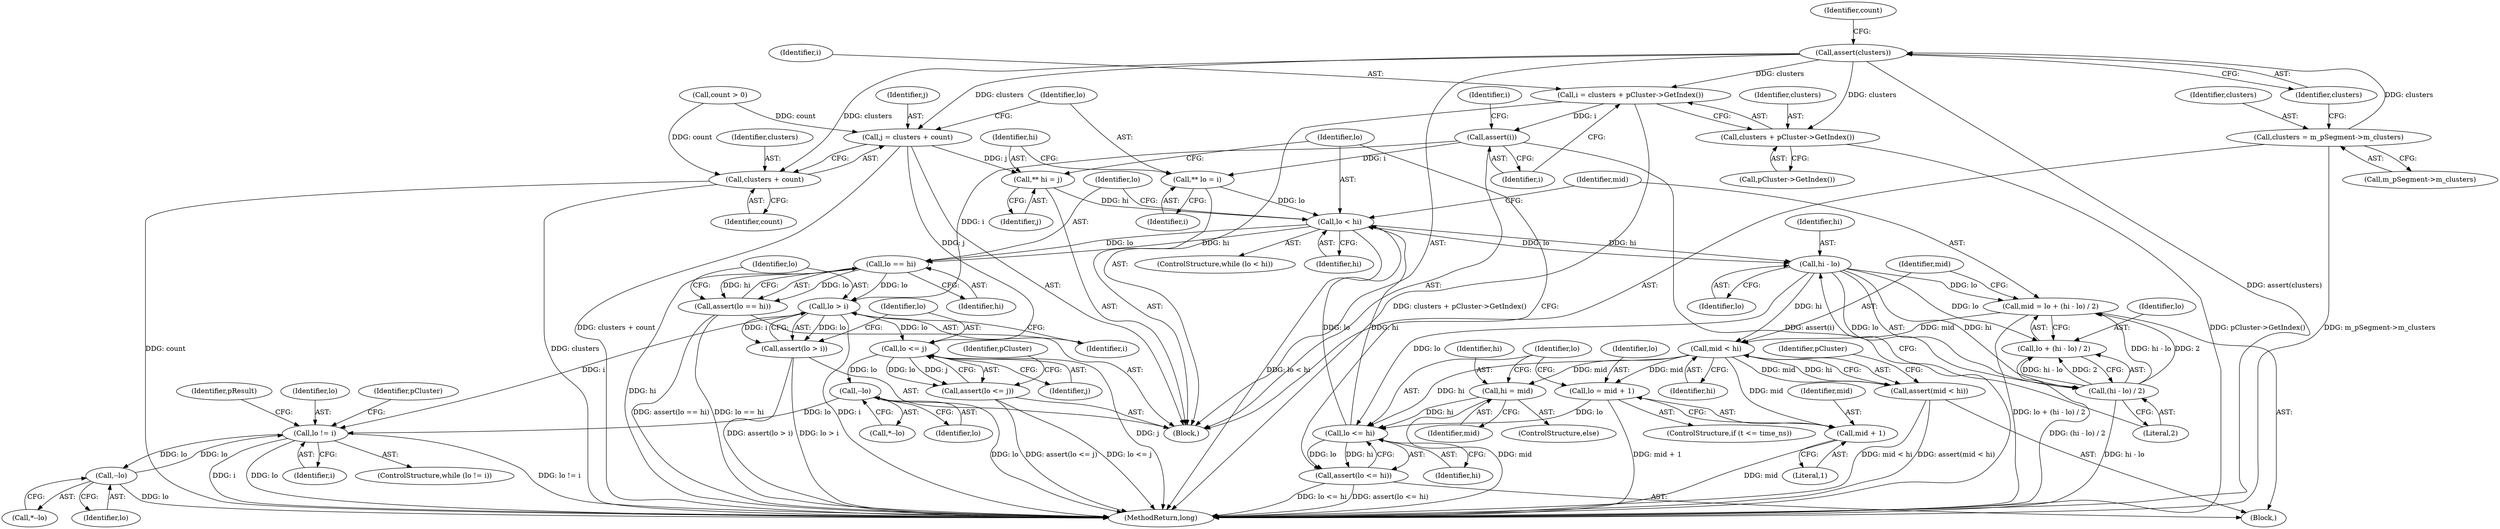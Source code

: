 digraph "0_Android_cc274e2abe8b2a6698a5c47d8aa4bb45f1f9538d_61@API" {
"1000146" [label="(Call,assert(clusters))"];
"1000141" [label="(Call,clusters = m_pSegment->m_clusters)"];
"1000156" [label="(Call,i = clusters + pCluster->GetIndex())"];
"1000161" [label="(Call,assert(i))"];
"1000178" [label="(Call,** lo = i)"];
"1000186" [label="(Call,lo < hi)"];
"1000195" [label="(Call,hi - lo)"];
"1000190" [label="(Call,mid = lo + (hi - lo) / 2)"];
"1000200" [label="(Call,mid < hi)"];
"1000199" [label="(Call,assert(mid < hi))"];
"1000221" [label="(Call,lo = mid + 1)"];
"1000231" [label="(Call,lo <= hi)"];
"1000230" [label="(Call,assert(lo <= hi))"];
"1000223" [label="(Call,mid + 1)"];
"1000227" [label="(Call,hi = mid)"];
"1000192" [label="(Call,lo + (hi - lo) / 2)"];
"1000194" [label="(Call,(hi - lo) / 2)"];
"1000235" [label="(Call,lo == hi)"];
"1000234" [label="(Call,assert(lo == hi))"];
"1000239" [label="(Call,lo > i)"];
"1000238" [label="(Call,assert(lo > i))"];
"1000243" [label="(Call,lo <= j)"];
"1000242" [label="(Call,assert(lo <= j))"];
"1000249" [label="(Call,--lo)"];
"1000272" [label="(Call,lo != i)"];
"1000279" [label="(Call,--lo)"];
"1000158" [label="(Call,clusters + pCluster->GetIndex())"];
"1000172" [label="(Call,j = clusters + count)"];
"1000182" [label="(Call,** hi = j)"];
"1000174" [label="(Call,clusters + count)"];
"1000150" [label="(Identifier,count)"];
"1000143" [label="(Call,m_pSegment->m_clusters)"];
"1000175" [label="(Identifier,clusters)"];
"1000180" [label="(Identifier,i)"];
"1000141" [label="(Call,clusters = m_pSegment->m_clusters)"];
"1000161" [label="(Call,assert(i))"];
"1000305" [label="(MethodReturn,long)"];
"1000159" [label="(Identifier,clusters)"];
"1000191" [label="(Identifier,mid)"];
"1000235" [label="(Call,lo == hi)"];
"1000233" [label="(Identifier,hi)"];
"1000183" [label="(Identifier,hi)"];
"1000194" [label="(Call,(hi - lo) / 2)"];
"1000247" [label="(Identifier,pCluster)"];
"1000190" [label="(Call,mid = lo + (hi - lo) / 2)"];
"1000274" [label="(Identifier,i)"];
"1000273" [label="(Identifier,lo)"];
"1000197" [label="(Identifier,lo)"];
"1000277" [label="(Identifier,pCluster)"];
"1000242" [label="(Call,assert(lo <= j))"];
"1000279" [label="(Call,--lo)"];
"1000196" [label="(Identifier,hi)"];
"1000234" [label="(Call,assert(lo == hi))"];
"1000187" [label="(Identifier,lo)"];
"1000162" [label="(Identifier,i)"];
"1000217" [label="(ControlStructure,if (t <= time_ns))"];
"1000280" [label="(Identifier,lo)"];
"1000156" [label="(Call,i = clusters + pCluster->GetIndex())"];
"1000198" [label="(Literal,2)"];
"1000239" [label="(Call,lo > i)"];
"1000250" [label="(Identifier,lo)"];
"1000232" [label="(Identifier,lo)"];
"1000106" [label="(Block,)"];
"1000227" [label="(Call,hi = mid)"];
"1000172" [label="(Call,j = clusters + count)"];
"1000236" [label="(Identifier,lo)"];
"1000186" [label="(Call,lo < hi)"];
"1000230" [label="(Call,assert(lo <= hi))"];
"1000142" [label="(Identifier,clusters)"];
"1000231" [label="(Call,lo <= hi)"];
"1000166" [label="(Identifier,i)"];
"1000244" [label="(Identifier,lo)"];
"1000248" [label="(Call,*--lo)"];
"1000271" [label="(ControlStructure,while (lo != i))"];
"1000204" [label="(Identifier,pCluster)"];
"1000245" [label="(Identifier,j)"];
"1000185" [label="(ControlStructure,while (lo < hi))"];
"1000229" [label="(Identifier,mid)"];
"1000182" [label="(Call,** hi = j)"];
"1000223" [label="(Call,mid + 1)"];
"1000189" [label="(Block,)"];
"1000173" [label="(Identifier,j)"];
"1000147" [label="(Identifier,clusters)"];
"1000195" [label="(Call,hi - lo)"];
"1000301" [label="(Identifier,pResult)"];
"1000192" [label="(Call,lo + (hi - lo) / 2)"];
"1000238" [label="(Call,assert(lo > i))"];
"1000272" [label="(Call,lo != i)"];
"1000199" [label="(Call,assert(mid < hi))"];
"1000237" [label="(Identifier,hi)"];
"1000158" [label="(Call,clusters + pCluster->GetIndex())"];
"1000240" [label="(Identifier,lo)"];
"1000202" [label="(Identifier,hi)"];
"1000224" [label="(Identifier,mid)"];
"1000201" [label="(Identifier,mid)"];
"1000226" [label="(ControlStructure,else)"];
"1000249" [label="(Call,--lo)"];
"1000222" [label="(Identifier,lo)"];
"1000184" [label="(Identifier,j)"];
"1000176" [label="(Identifier,count)"];
"1000160" [label="(Call,pCluster->GetIndex())"];
"1000153" [label="(Call,count > 0)"];
"1000278" [label="(Call,*--lo)"];
"1000241" [label="(Identifier,i)"];
"1000228" [label="(Identifier,hi)"];
"1000221" [label="(Call,lo = mid + 1)"];
"1000174" [label="(Call,clusters + count)"];
"1000243" [label="(Call,lo <= j)"];
"1000193" [label="(Identifier,lo)"];
"1000157" [label="(Identifier,i)"];
"1000200" [label="(Call,mid < hi)"];
"1000225" [label="(Literal,1)"];
"1000179" [label="(Identifier,lo)"];
"1000178" [label="(Call,** lo = i)"];
"1000146" [label="(Call,assert(clusters))"];
"1000188" [label="(Identifier,hi)"];
"1000146" -> "1000106"  [label="AST: "];
"1000146" -> "1000147"  [label="CFG: "];
"1000147" -> "1000146"  [label="AST: "];
"1000150" -> "1000146"  [label="CFG: "];
"1000146" -> "1000305"  [label="DDG: assert(clusters)"];
"1000141" -> "1000146"  [label="DDG: clusters"];
"1000146" -> "1000156"  [label="DDG: clusters"];
"1000146" -> "1000158"  [label="DDG: clusters"];
"1000146" -> "1000172"  [label="DDG: clusters"];
"1000146" -> "1000174"  [label="DDG: clusters"];
"1000141" -> "1000106"  [label="AST: "];
"1000141" -> "1000143"  [label="CFG: "];
"1000142" -> "1000141"  [label="AST: "];
"1000143" -> "1000141"  [label="AST: "];
"1000147" -> "1000141"  [label="CFG: "];
"1000141" -> "1000305"  [label="DDG: m_pSegment->m_clusters"];
"1000156" -> "1000106"  [label="AST: "];
"1000156" -> "1000158"  [label="CFG: "];
"1000157" -> "1000156"  [label="AST: "];
"1000158" -> "1000156"  [label="AST: "];
"1000162" -> "1000156"  [label="CFG: "];
"1000156" -> "1000305"  [label="DDG: clusters + pCluster->GetIndex()"];
"1000156" -> "1000161"  [label="DDG: i"];
"1000161" -> "1000106"  [label="AST: "];
"1000161" -> "1000162"  [label="CFG: "];
"1000162" -> "1000161"  [label="AST: "];
"1000166" -> "1000161"  [label="CFG: "];
"1000161" -> "1000305"  [label="DDG: assert(i)"];
"1000161" -> "1000178"  [label="DDG: i"];
"1000161" -> "1000239"  [label="DDG: i"];
"1000178" -> "1000106"  [label="AST: "];
"1000178" -> "1000180"  [label="CFG: "];
"1000179" -> "1000178"  [label="AST: "];
"1000180" -> "1000178"  [label="AST: "];
"1000183" -> "1000178"  [label="CFG: "];
"1000178" -> "1000186"  [label="DDG: lo"];
"1000186" -> "1000185"  [label="AST: "];
"1000186" -> "1000188"  [label="CFG: "];
"1000187" -> "1000186"  [label="AST: "];
"1000188" -> "1000186"  [label="AST: "];
"1000191" -> "1000186"  [label="CFG: "];
"1000236" -> "1000186"  [label="CFG: "];
"1000186" -> "1000305"  [label="DDG: lo < hi"];
"1000231" -> "1000186"  [label="DDG: lo"];
"1000231" -> "1000186"  [label="DDG: hi"];
"1000182" -> "1000186"  [label="DDG: hi"];
"1000186" -> "1000195"  [label="DDG: hi"];
"1000186" -> "1000195"  [label="DDG: lo"];
"1000186" -> "1000235"  [label="DDG: lo"];
"1000186" -> "1000235"  [label="DDG: hi"];
"1000195" -> "1000194"  [label="AST: "];
"1000195" -> "1000197"  [label="CFG: "];
"1000196" -> "1000195"  [label="AST: "];
"1000197" -> "1000195"  [label="AST: "];
"1000198" -> "1000195"  [label="CFG: "];
"1000195" -> "1000190"  [label="DDG: lo"];
"1000195" -> "1000192"  [label="DDG: lo"];
"1000195" -> "1000194"  [label="DDG: hi"];
"1000195" -> "1000194"  [label="DDG: lo"];
"1000195" -> "1000200"  [label="DDG: hi"];
"1000195" -> "1000231"  [label="DDG: lo"];
"1000190" -> "1000189"  [label="AST: "];
"1000190" -> "1000192"  [label="CFG: "];
"1000191" -> "1000190"  [label="AST: "];
"1000192" -> "1000190"  [label="AST: "];
"1000201" -> "1000190"  [label="CFG: "];
"1000190" -> "1000305"  [label="DDG: lo + (hi - lo) / 2"];
"1000194" -> "1000190"  [label="DDG: hi - lo"];
"1000194" -> "1000190"  [label="DDG: 2"];
"1000190" -> "1000200"  [label="DDG: mid"];
"1000200" -> "1000199"  [label="AST: "];
"1000200" -> "1000202"  [label="CFG: "];
"1000201" -> "1000200"  [label="AST: "];
"1000202" -> "1000200"  [label="AST: "];
"1000199" -> "1000200"  [label="CFG: "];
"1000200" -> "1000199"  [label="DDG: mid"];
"1000200" -> "1000199"  [label="DDG: hi"];
"1000200" -> "1000221"  [label="DDG: mid"];
"1000200" -> "1000223"  [label="DDG: mid"];
"1000200" -> "1000227"  [label="DDG: mid"];
"1000200" -> "1000231"  [label="DDG: hi"];
"1000199" -> "1000189"  [label="AST: "];
"1000204" -> "1000199"  [label="CFG: "];
"1000199" -> "1000305"  [label="DDG: mid < hi"];
"1000199" -> "1000305"  [label="DDG: assert(mid < hi)"];
"1000221" -> "1000217"  [label="AST: "];
"1000221" -> "1000223"  [label="CFG: "];
"1000222" -> "1000221"  [label="AST: "];
"1000223" -> "1000221"  [label="AST: "];
"1000232" -> "1000221"  [label="CFG: "];
"1000221" -> "1000305"  [label="DDG: mid + 1"];
"1000221" -> "1000231"  [label="DDG: lo"];
"1000231" -> "1000230"  [label="AST: "];
"1000231" -> "1000233"  [label="CFG: "];
"1000232" -> "1000231"  [label="AST: "];
"1000233" -> "1000231"  [label="AST: "];
"1000230" -> "1000231"  [label="CFG: "];
"1000231" -> "1000230"  [label="DDG: lo"];
"1000231" -> "1000230"  [label="DDG: hi"];
"1000227" -> "1000231"  [label="DDG: hi"];
"1000230" -> "1000189"  [label="AST: "];
"1000187" -> "1000230"  [label="CFG: "];
"1000230" -> "1000305"  [label="DDG: lo <= hi"];
"1000230" -> "1000305"  [label="DDG: assert(lo <= hi)"];
"1000223" -> "1000225"  [label="CFG: "];
"1000224" -> "1000223"  [label="AST: "];
"1000225" -> "1000223"  [label="AST: "];
"1000223" -> "1000305"  [label="DDG: mid"];
"1000227" -> "1000226"  [label="AST: "];
"1000227" -> "1000229"  [label="CFG: "];
"1000228" -> "1000227"  [label="AST: "];
"1000229" -> "1000227"  [label="AST: "];
"1000232" -> "1000227"  [label="CFG: "];
"1000227" -> "1000305"  [label="DDG: mid"];
"1000192" -> "1000194"  [label="CFG: "];
"1000193" -> "1000192"  [label="AST: "];
"1000194" -> "1000192"  [label="AST: "];
"1000192" -> "1000305"  [label="DDG: (hi - lo) / 2"];
"1000194" -> "1000192"  [label="DDG: hi - lo"];
"1000194" -> "1000192"  [label="DDG: 2"];
"1000194" -> "1000198"  [label="CFG: "];
"1000198" -> "1000194"  [label="AST: "];
"1000194" -> "1000305"  [label="DDG: hi - lo"];
"1000235" -> "1000234"  [label="AST: "];
"1000235" -> "1000237"  [label="CFG: "];
"1000236" -> "1000235"  [label="AST: "];
"1000237" -> "1000235"  [label="AST: "];
"1000234" -> "1000235"  [label="CFG: "];
"1000235" -> "1000305"  [label="DDG: hi"];
"1000235" -> "1000234"  [label="DDG: lo"];
"1000235" -> "1000234"  [label="DDG: hi"];
"1000235" -> "1000239"  [label="DDG: lo"];
"1000234" -> "1000106"  [label="AST: "];
"1000240" -> "1000234"  [label="CFG: "];
"1000234" -> "1000305"  [label="DDG: lo == hi"];
"1000234" -> "1000305"  [label="DDG: assert(lo == hi)"];
"1000239" -> "1000238"  [label="AST: "];
"1000239" -> "1000241"  [label="CFG: "];
"1000240" -> "1000239"  [label="AST: "];
"1000241" -> "1000239"  [label="AST: "];
"1000238" -> "1000239"  [label="CFG: "];
"1000239" -> "1000305"  [label="DDG: i"];
"1000239" -> "1000238"  [label="DDG: lo"];
"1000239" -> "1000238"  [label="DDG: i"];
"1000239" -> "1000243"  [label="DDG: lo"];
"1000239" -> "1000272"  [label="DDG: i"];
"1000238" -> "1000106"  [label="AST: "];
"1000244" -> "1000238"  [label="CFG: "];
"1000238" -> "1000305"  [label="DDG: lo > i"];
"1000238" -> "1000305"  [label="DDG: assert(lo > i)"];
"1000243" -> "1000242"  [label="AST: "];
"1000243" -> "1000245"  [label="CFG: "];
"1000244" -> "1000243"  [label="AST: "];
"1000245" -> "1000243"  [label="AST: "];
"1000242" -> "1000243"  [label="CFG: "];
"1000243" -> "1000305"  [label="DDG: j"];
"1000243" -> "1000242"  [label="DDG: lo"];
"1000243" -> "1000242"  [label="DDG: j"];
"1000172" -> "1000243"  [label="DDG: j"];
"1000243" -> "1000249"  [label="DDG: lo"];
"1000242" -> "1000106"  [label="AST: "];
"1000247" -> "1000242"  [label="CFG: "];
"1000242" -> "1000305"  [label="DDG: assert(lo <= j)"];
"1000242" -> "1000305"  [label="DDG: lo <= j"];
"1000249" -> "1000248"  [label="AST: "];
"1000249" -> "1000250"  [label="CFG: "];
"1000250" -> "1000249"  [label="AST: "];
"1000248" -> "1000249"  [label="CFG: "];
"1000249" -> "1000305"  [label="DDG: lo"];
"1000249" -> "1000272"  [label="DDG: lo"];
"1000272" -> "1000271"  [label="AST: "];
"1000272" -> "1000274"  [label="CFG: "];
"1000273" -> "1000272"  [label="AST: "];
"1000274" -> "1000272"  [label="AST: "];
"1000277" -> "1000272"  [label="CFG: "];
"1000301" -> "1000272"  [label="CFG: "];
"1000272" -> "1000305"  [label="DDG: i"];
"1000272" -> "1000305"  [label="DDG: lo"];
"1000272" -> "1000305"  [label="DDG: lo != i"];
"1000279" -> "1000272"  [label="DDG: lo"];
"1000272" -> "1000279"  [label="DDG: lo"];
"1000279" -> "1000278"  [label="AST: "];
"1000279" -> "1000280"  [label="CFG: "];
"1000280" -> "1000279"  [label="AST: "];
"1000278" -> "1000279"  [label="CFG: "];
"1000279" -> "1000305"  [label="DDG: lo"];
"1000158" -> "1000160"  [label="CFG: "];
"1000159" -> "1000158"  [label="AST: "];
"1000160" -> "1000158"  [label="AST: "];
"1000158" -> "1000305"  [label="DDG: pCluster->GetIndex()"];
"1000172" -> "1000106"  [label="AST: "];
"1000172" -> "1000174"  [label="CFG: "];
"1000173" -> "1000172"  [label="AST: "];
"1000174" -> "1000172"  [label="AST: "];
"1000179" -> "1000172"  [label="CFG: "];
"1000172" -> "1000305"  [label="DDG: clusters + count"];
"1000153" -> "1000172"  [label="DDG: count"];
"1000172" -> "1000182"  [label="DDG: j"];
"1000182" -> "1000106"  [label="AST: "];
"1000182" -> "1000184"  [label="CFG: "];
"1000183" -> "1000182"  [label="AST: "];
"1000184" -> "1000182"  [label="AST: "];
"1000187" -> "1000182"  [label="CFG: "];
"1000174" -> "1000176"  [label="CFG: "];
"1000175" -> "1000174"  [label="AST: "];
"1000176" -> "1000174"  [label="AST: "];
"1000174" -> "1000305"  [label="DDG: count"];
"1000174" -> "1000305"  [label="DDG: clusters"];
"1000153" -> "1000174"  [label="DDG: count"];
}
